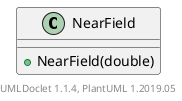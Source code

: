 @startuml

    class NearField [[NearField.html]] {
        +NearField(double)
    }


    center footer UMLDoclet 1.1.4, PlantUML 1.2019.05
@enduml
